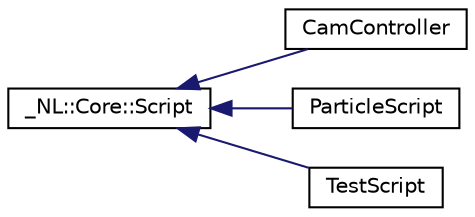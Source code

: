 digraph "Graphical Class Hierarchy"
{
  edge [fontname="Helvetica",fontsize="10",labelfontname="Helvetica",labelfontsize="10"];
  node [fontname="Helvetica",fontsize="10",shape=record];
  rankdir="LR";
  Node0 [label="_NL::Core::Script",height=0.2,width=0.4,color="black", fillcolor="white", style="filled",URL="$class___n_l_1_1_core_1_1_script.html"];
  Node0 -> Node1 [dir="back",color="midnightblue",fontsize="10",style="solid",fontname="Helvetica"];
  Node1 [label="CamController",height=0.2,width=0.4,color="black", fillcolor="white", style="filled",URL="$class_cam_controller.html"];
  Node0 -> Node2 [dir="back",color="midnightblue",fontsize="10",style="solid",fontname="Helvetica"];
  Node2 [label="ParticleScript",height=0.2,width=0.4,color="black", fillcolor="white", style="filled",URL="$class_particle_script.html"];
  Node0 -> Node3 [dir="back",color="midnightblue",fontsize="10",style="solid",fontname="Helvetica"];
  Node3 [label="TestScript",height=0.2,width=0.4,color="black", fillcolor="white", style="filled",URL="$class_test_script.html"];
}
